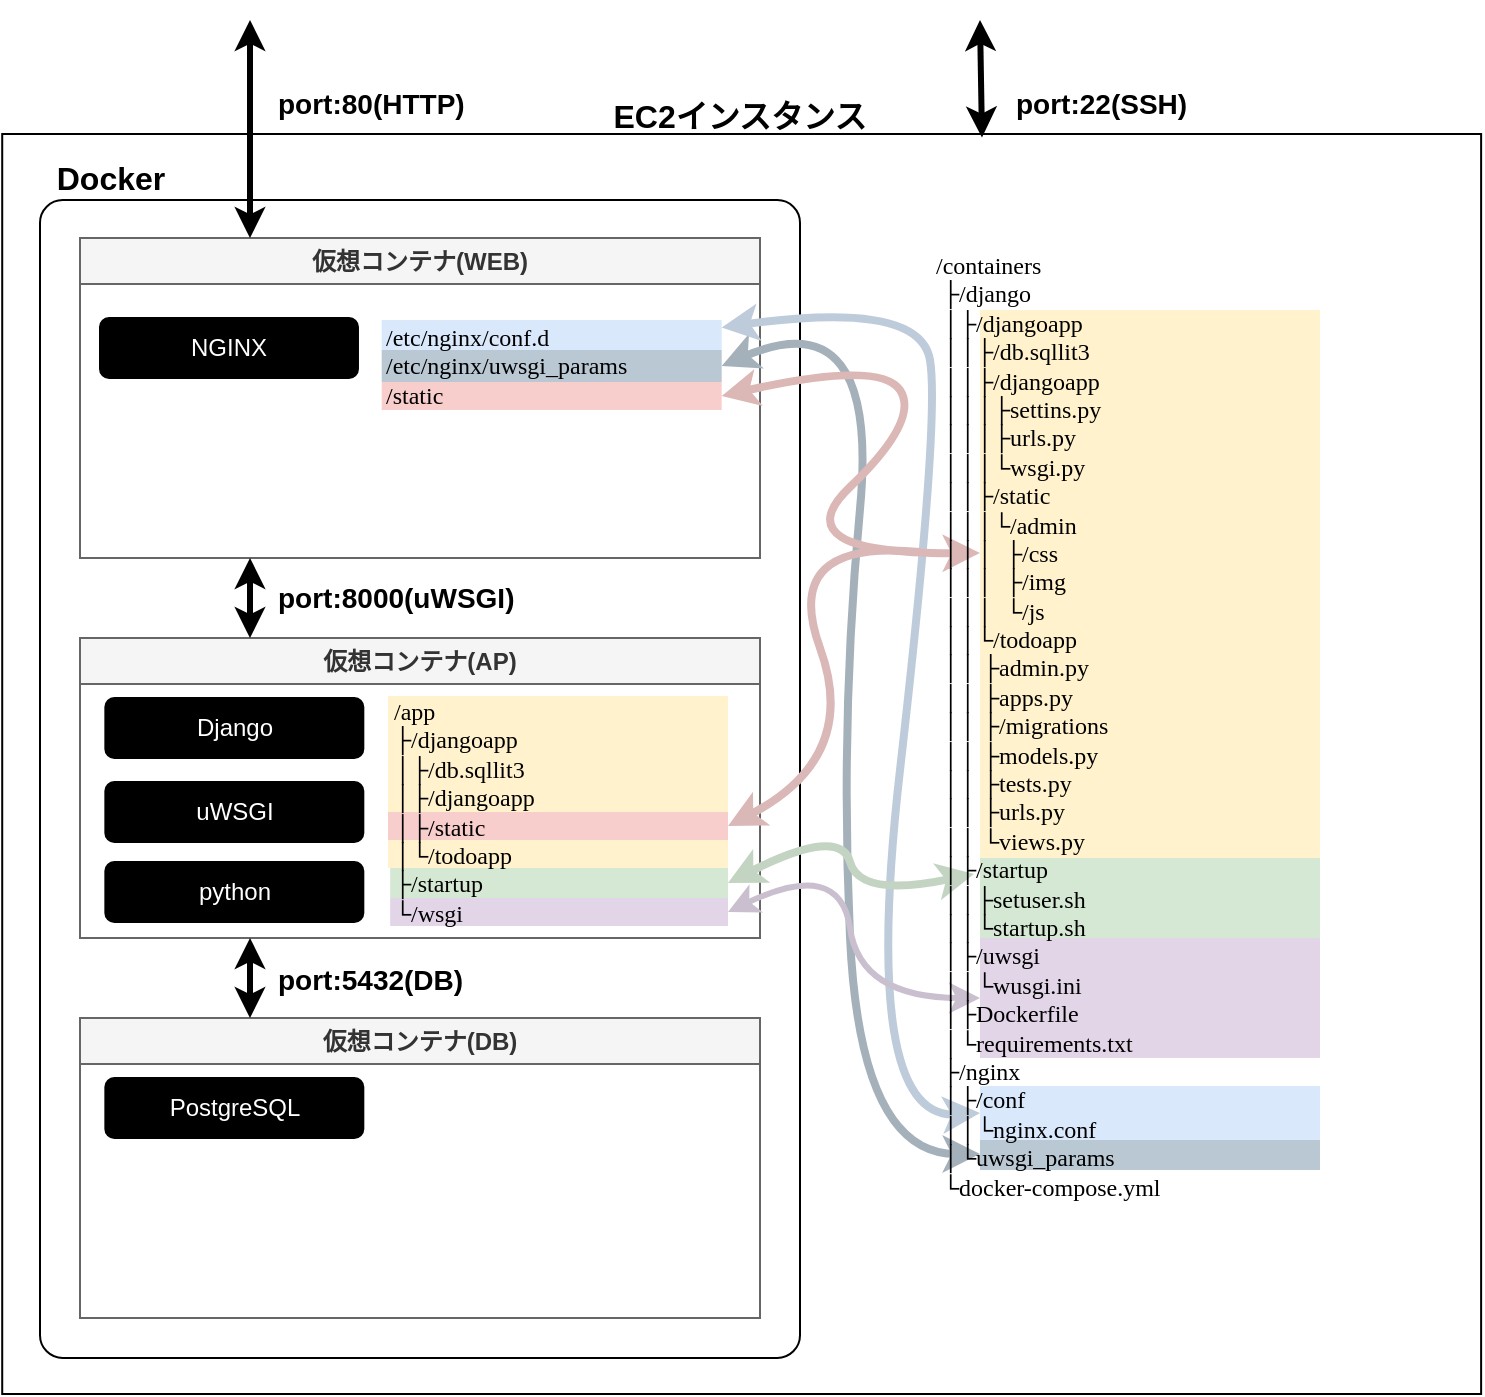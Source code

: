 <mxfile version="22.1.5" type="github">
  <diagram name="ページ1" id="ntLUQj3zXpR2GrfyCho_">
    <mxGraphModel dx="2026" dy="1192" grid="1" gridSize="10" guides="1" tooltips="1" connect="1" arrows="1" fold="1" page="1" pageScale="1" pageWidth="827" pageHeight="1169" math="0" shadow="0">
      <root>
        <mxCell id="0" />
        <mxCell id="1" parent="0" />
        <mxCell id="PO0unFIX-wsbpKIqG6Li-25" value="" style="rounded=0;whiteSpace=wrap;html=1;" parent="1" vertex="1">
          <mxGeometry x="51.11" y="417" width="739.45" height="630" as="geometry" />
        </mxCell>
        <mxCell id="PO0unFIX-wsbpKIqG6Li-26" value="" style="rounded=1;whiteSpace=wrap;html=1;arcSize=3;fillColor=none;" parent="1" vertex="1">
          <mxGeometry x="70" y="450" width="380" height="579" as="geometry" />
        </mxCell>
        <mxCell id="PO0unFIX-wsbpKIqG6Li-27" value="" style="group" parent="1" vertex="1" connectable="0">
          <mxGeometry x="244" y="698" width="170" height="115" as="geometry" />
        </mxCell>
        <mxCell id="PO0unFIX-wsbpKIqG6Li-28" value="" style="rounded=0;whiteSpace=wrap;html=1;labelBackgroundColor=#CCE5FF;noLabel=1;fillColor=#d5e8d4;strokeColor=none;" parent="PO0unFIX-wsbpKIqG6Li-27" vertex="1">
          <mxGeometry x="1.091" y="86" width="168.909" height="15" as="geometry" />
        </mxCell>
        <mxCell id="PO0unFIX-wsbpKIqG6Li-29" value="" style="rounded=0;whiteSpace=wrap;html=1;labelBackgroundColor=#CCE5FF;noLabel=1;fillColor=#e1d5e7;strokeColor=none;" parent="PO0unFIX-wsbpKIqG6Li-27" vertex="1">
          <mxGeometry x="1.091" y="101" width="168.909" height="14" as="geometry" />
        </mxCell>
        <mxCell id="PO0unFIX-wsbpKIqG6Li-30" value="" style="rounded=0;whiteSpace=wrap;html=1;labelBackgroundColor=#CCE5FF;noLabel=1;fillColor=#fff2cc;strokeColor=none;" parent="PO0unFIX-wsbpKIqG6Li-27" vertex="1">
          <mxGeometry width="170.0" height="86" as="geometry" />
        </mxCell>
        <mxCell id="PO0unFIX-wsbpKIqG6Li-31" value="" style="rounded=0;whiteSpace=wrap;html=1;labelBackgroundColor=#CCE5FF;noLabel=1;fillColor=#f8cecc;strokeColor=none;" parent="1" vertex="1">
          <mxGeometry x="244" y="756" width="170" height="14" as="geometry" />
        </mxCell>
        <mxCell id="PO0unFIX-wsbpKIqG6Li-32" value="" style="rounded=0;whiteSpace=wrap;html=1;labelBackgroundColor=#CCE5FF;noLabel=1;fillColor=#f8cecc;strokeColor=none;" parent="1" vertex="1">
          <mxGeometry x="240.84" y="541" width="170" height="14" as="geometry" />
        </mxCell>
        <mxCell id="PO0unFIX-wsbpKIqG6Li-33" value="" style="rounded=0;whiteSpace=wrap;html=1;labelBackgroundColor=#CCE5FF;noLabel=1;fillColor=#dae8fc;strokeColor=none;" parent="1" vertex="1">
          <mxGeometry x="240.84" y="510" width="170" height="15" as="geometry" />
        </mxCell>
        <mxCell id="PO0unFIX-wsbpKIqG6Li-34" value="" style="rounded=0;whiteSpace=wrap;html=1;labelBackgroundColor=#CCE5FF;noLabel=1;fillColor=#bac8d3;strokeColor=none;" parent="1" vertex="1">
          <mxGeometry x="240.84" y="525" width="170" height="16" as="geometry" />
        </mxCell>
        <mxCell id="PO0unFIX-wsbpKIqG6Li-35" value="" style="rounded=0;whiteSpace=wrap;html=1;labelBackgroundColor=#CCE5FF;noLabel=1;fillColor=#d5e8d4;strokeColor=none;" parent="1" vertex="1">
          <mxGeometry x="540" y="779" width="170" height="40" as="geometry" />
        </mxCell>
        <mxCell id="PO0unFIX-wsbpKIqG6Li-36" value="" style="rounded=0;whiteSpace=wrap;html=1;labelBackgroundColor=#CCE5FF;noLabel=1;fillColor=#f8cecc;strokeColor=none;" parent="1" vertex="1">
          <mxGeometry x="540" y="589" width="146" height="75" as="geometry" />
        </mxCell>
        <mxCell id="PO0unFIX-wsbpKIqG6Li-37" value="仮想コンテナ(WEB)" style="swimlane;whiteSpace=wrap;html=1;fillColor=#f5f5f5;fontColor=#333333;strokeColor=#666666;" parent="1" vertex="1">
          <mxGeometry x="90" y="469" width="340" height="160" as="geometry" />
        </mxCell>
        <mxCell id="PO0unFIX-wsbpKIqG6Li-38" value="Django" style="rounded=1;whiteSpace=wrap;html=1;fontColor=#FFFFFF;strokeColor=#000000;fillColor=#000000;" parent="PO0unFIX-wsbpKIqG6Li-37" vertex="1">
          <mxGeometry x="12.676" y="230" width="128.984" height="30" as="geometry" />
        </mxCell>
        <mxCell id="PO0unFIX-wsbpKIqG6Li-39" value="NGINX" style="rounded=1;whiteSpace=wrap;html=1;fillColor=#000000;fontColor=#FFFFFF;" parent="PO0unFIX-wsbpKIqG6Li-37" vertex="1">
          <mxGeometry x="10.0" y="40" width="128.984" height="30" as="geometry" />
        </mxCell>
        <mxCell id="PO0unFIX-wsbpKIqG6Li-40" value="uWSGI" style="rounded=1;whiteSpace=wrap;html=1;fillColor=#000000;fontColor=#FFFFFF;" parent="PO0unFIX-wsbpKIqG6Li-37" vertex="1">
          <mxGeometry x="12.676" y="272" width="128.984" height="30" as="geometry" />
        </mxCell>
        <mxCell id="PO0unFIX-wsbpKIqG6Li-41" value="python" style="rounded=1;whiteSpace=wrap;html=1;fillColor=#000000;fontColor=#FFFFFF;" parent="PO0unFIX-wsbpKIqG6Li-37" vertex="1">
          <mxGeometry x="12.676" y="312" width="128.984" height="30" as="geometry" />
        </mxCell>
        <mxCell id="PO0unFIX-wsbpKIqG6Li-42" value="PostgreSQL" style="rounded=1;whiteSpace=wrap;html=1;fillColor=#000000;fontColor=#FFFFFF;" parent="PO0unFIX-wsbpKIqG6Li-37" vertex="1">
          <mxGeometry x="12.676" y="420" width="128.984" height="30" as="geometry" />
        </mxCell>
        <mxCell id="PO0unFIX-wsbpKIqG6Li-43" value="仮想コンテナ(AP)" style="swimlane;whiteSpace=wrap;html=1;fillColor=#f5f5f5;fontColor=#333333;strokeColor=#666666;" parent="1" vertex="1">
          <mxGeometry x="90" y="669" width="340" height="150" as="geometry" />
        </mxCell>
        <mxCell id="PO0unFIX-wsbpKIqG6Li-44" value="仮想コンテナ(DB)" style="swimlane;whiteSpace=wrap;html=1;fillColor=#f5f5f5;fontColor=#333333;strokeColor=#666666;" parent="1" vertex="1">
          <mxGeometry x="90" y="859" width="340" height="150" as="geometry" />
        </mxCell>
        <mxCell id="PO0unFIX-wsbpKIqG6Li-45" value="Docker" style="text;html=1;strokeColor=none;fillColor=none;align=center;verticalAlign=middle;whiteSpace=wrap;rounded=0;fontStyle=1;fontSize=16;" parent="1" vertex="1">
          <mxGeometry x="71.11" y="424" width="68.89" height="30" as="geometry" />
        </mxCell>
        <mxCell id="PO0unFIX-wsbpKIqG6Li-46" value="EC2インスタンス" style="text;html=1;strokeColor=none;fillColor=none;align=center;verticalAlign=middle;whiteSpace=wrap;rounded=0;fontStyle=1;fontColor=#000000;fontSize=16;" parent="1" vertex="1">
          <mxGeometry x="353.33" y="393" width="134.45" height="30" as="geometry" />
        </mxCell>
        <mxCell id="PO0unFIX-wsbpKIqG6Li-47" value="" style="endArrow=classic;startArrow=classic;html=1;rounded=0;entryX=0.25;entryY=1;entryDx=0;entryDy=0;exitX=0.25;exitY=0;exitDx=0;exitDy=0;strokeWidth=3;" parent="1" source="PO0unFIX-wsbpKIqG6Li-43" target="PO0unFIX-wsbpKIqG6Li-37" edge="1">
          <mxGeometry width="50" height="50" relative="1" as="geometry">
            <mxPoint x="380" y="729" as="sourcePoint" />
            <mxPoint x="430" y="679" as="targetPoint" />
          </mxGeometry>
        </mxCell>
        <mxCell id="PO0unFIX-wsbpKIqG6Li-48" value="" style="endArrow=classic;startArrow=classic;html=1;rounded=0;entryX=0.25;entryY=1;entryDx=0;entryDy=0;exitX=0.25;exitY=0;exitDx=0;exitDy=0;strokeWidth=3;" parent="1" source="PO0unFIX-wsbpKIqG6Li-44" target="PO0unFIX-wsbpKIqG6Li-43" edge="1">
          <mxGeometry width="50" height="50" relative="1" as="geometry">
            <mxPoint x="234" y="888" as="sourcePoint" />
            <mxPoint x="234" y="848" as="targetPoint" />
          </mxGeometry>
        </mxCell>
        <mxCell id="PO0unFIX-wsbpKIqG6Li-49" value="" style="endArrow=classic;startArrow=classic;html=1;rounded=0;exitX=0.25;exitY=0;exitDx=0;exitDy=0;strokeWidth=3;" parent="1" source="PO0unFIX-wsbpKIqG6Li-37" edge="1">
          <mxGeometry width="50" height="50" relative="1" as="geometry">
            <mxPoint x="380" y="620" as="sourcePoint" />
            <mxPoint x="175" y="360" as="targetPoint" />
          </mxGeometry>
        </mxCell>
        <mxCell id="PO0unFIX-wsbpKIqG6Li-50" value="port:80(HTTP)" style="text;html=1;strokeColor=none;fillColor=none;align=left;verticalAlign=middle;whiteSpace=wrap;rounded=0;fontSize=14;fontStyle=1" parent="1" vertex="1">
          <mxGeometry x="187" y="387" width="113" height="30" as="geometry" />
        </mxCell>
        <mxCell id="PO0unFIX-wsbpKIqG6Li-51" value="port:8000(uWSGI)" style="text;html=1;strokeColor=none;fillColor=none;align=left;verticalAlign=middle;whiteSpace=wrap;rounded=0;fontSize=14;fontStyle=1" parent="1" vertex="1">
          <mxGeometry x="187" y="634" width="133" height="30" as="geometry" />
        </mxCell>
        <mxCell id="PO0unFIX-wsbpKIqG6Li-52" value="port:5432(DB)" style="text;html=1;strokeColor=none;fillColor=none;align=left;verticalAlign=middle;whiteSpace=wrap;rounded=0;fontSize=14;fontStyle=1" parent="1" vertex="1">
          <mxGeometry x="187" y="825" width="103" height="30" as="geometry" />
        </mxCell>
        <mxCell id="PO0unFIX-wsbpKIqG6Li-53" value="&lt;div&gt;&lt;span style=&quot;background-color: initial;&quot;&gt;/etc/nginx/conf.d&lt;/span&gt;&lt;br&gt;&lt;/div&gt;&lt;div&gt;/etc/nginx/uwsgi_params&lt;/div&gt;&lt;div&gt;/static&lt;/div&gt;" style="text;html=1;strokeColor=none;fillColor=none;align=left;verticalAlign=top;whiteSpace=wrap;rounded=0;fontFamily=Lucida Console;" parent="1" vertex="1">
          <mxGeometry x="240.84" y="505" width="160" height="55" as="geometry" />
        </mxCell>
        <mxCell id="PO0unFIX-wsbpKIqG6Li-54" value="&lt;div&gt;&lt;span style=&quot;background-color: initial;&quot;&gt;/app&lt;/span&gt;&lt;br&gt;&lt;/div&gt;├/djangoapp&lt;br&gt;│├/db.sqllit3&lt;br&gt;│├/djangoapp&lt;br style=&quot;border-color: var(--border-color);&quot;&gt;│├/static&lt;br&gt;│└/todoapp&lt;br&gt;&lt;span style=&quot;background-color: initial;&quot;&gt;├/startup&lt;/span&gt;&lt;br&gt;└&lt;span style=&quot;background-color: initial;&quot;&gt;/wsgi&lt;/span&gt;&lt;br&gt;&lt;div&gt;&lt;br&gt;&lt;/div&gt;" style="text;html=1;strokeColor=none;fillColor=none;align=left;verticalAlign=top;whiteSpace=wrap;rounded=0;fontFamily=Lucida Console;" parent="1" vertex="1">
          <mxGeometry x="244.84" y="692" width="130" height="140" as="geometry" />
        </mxCell>
        <mxCell id="PO0unFIX-wsbpKIqG6Li-55" value="" style="curved=1;endArrow=classic;html=1;rounded=0;exitX=0;exitY=0.5;exitDx=0;exitDy=0;entryX=1;entryY=0.5;entryDx=0;entryDy=0;strokeColor=#A5B1BA;strokeWidth=4;startArrow=classic;startFill=1;" parent="1" source="PO0unFIX-wsbpKIqG6Li-62" target="PO0unFIX-wsbpKIqG6Li-34" edge="1">
          <mxGeometry width="50" height="50" relative="1" as="geometry">
            <mxPoint x="504" y="927" as="sourcePoint" />
            <mxPoint x="440" y="497" as="targetPoint" />
            <Array as="points">
              <mxPoint x="480" y="927" />
              <mxPoint x="470" y="710" />
              <mxPoint x="490" y="499" />
            </Array>
          </mxGeometry>
        </mxCell>
        <mxCell id="PO0unFIX-wsbpKIqG6Li-56" value="" style="curved=1;endArrow=classic;html=1;rounded=0;exitX=0;exitY=0.5;exitDx=0;exitDy=0;entryX=1;entryY=0.25;entryDx=0;entryDy=0;strokeColor=#BECBDB;strokeWidth=4;startArrow=classic;startFill=1;" parent="1" source="PO0unFIX-wsbpKIqG6Li-64" target="PO0unFIX-wsbpKIqG6Li-33" edge="1">
          <mxGeometry width="50" height="50" relative="1" as="geometry">
            <mxPoint x="350" y="619" as="sourcePoint" />
            <mxPoint x="400" y="569" as="targetPoint" />
            <Array as="points">
              <mxPoint x="480" y="910" />
              <mxPoint x="520" y="560" />
              <mxPoint x="510" y="500" />
            </Array>
          </mxGeometry>
        </mxCell>
        <mxCell id="PO0unFIX-wsbpKIqG6Li-57" value="" style="curved=1;endArrow=classic;html=1;rounded=0;exitX=0;exitY=0.5;exitDx=0;exitDy=0;entryX=1;entryY=0.5;entryDx=0;entryDy=0;strokeColor=#DBB8B6;strokeWidth=4;startArrow=classic;startFill=1;" parent="1" source="PO0unFIX-wsbpKIqG6Li-36" target="PO0unFIX-wsbpKIqG6Li-32" edge="1">
          <mxGeometry width="50" height="50" relative="1" as="geometry">
            <mxPoint x="350" y="619" as="sourcePoint" />
            <mxPoint x="400" y="569" as="targetPoint" />
            <Array as="points">
              <mxPoint x="440" y="627" />
              <mxPoint x="510" y="560" />
              <mxPoint x="490" y="530" />
            </Array>
          </mxGeometry>
        </mxCell>
        <mxCell id="PO0unFIX-wsbpKIqG6Li-58" value="" style="curved=1;endArrow=classic;html=1;rounded=0;entryX=1;entryY=0.5;entryDx=0;entryDy=0;strokeColor=#dab8b7;strokeWidth=4;" parent="1" target="PO0unFIX-wsbpKIqG6Li-31" edge="1">
          <mxGeometry width="50" height="50" relative="1" as="geometry">
            <mxPoint x="510" y="626" as="sourcePoint" />
            <mxPoint x="400" y="569" as="targetPoint" />
            <Array as="points">
              <mxPoint x="440" y="619" />
              <mxPoint x="480" y="729" />
            </Array>
          </mxGeometry>
        </mxCell>
        <mxCell id="PO0unFIX-wsbpKIqG6Li-59" value="" style="curved=1;endArrow=classic;html=1;rounded=0;entryX=1;entryY=0.5;entryDx=0;entryDy=0;strokeColor=#C3D4C2;strokeWidth=4;startArrow=classic;startFill=1;" parent="1" target="PO0unFIX-wsbpKIqG6Li-28" edge="1">
          <mxGeometry width="50" height="50" relative="1" as="geometry">
            <mxPoint x="537" y="787" as="sourcePoint" />
            <mxPoint x="400" y="569" as="targetPoint" />
            <Array as="points">
              <mxPoint x="480" y="799" />
              <mxPoint x="470" y="763" />
            </Array>
          </mxGeometry>
        </mxCell>
        <mxCell id="PO0unFIX-wsbpKIqG6Li-60" value="" style="curved=1;endArrow=classic;html=1;rounded=0;exitX=0;exitY=0.5;exitDx=0;exitDy=0;entryX=1;entryY=0.5;entryDx=0;entryDy=0;strokeColor=#CABFCF;strokeWidth=3;startArrow=classic;startFill=1;endFill=1;" parent="1" source="PO0unFIX-wsbpKIqG6Li-65" target="PO0unFIX-wsbpKIqG6Li-29" edge="1">
          <mxGeometry width="50" height="50" relative="1" as="geometry">
            <mxPoint x="350" y="619" as="sourcePoint" />
            <mxPoint x="400" y="569" as="targetPoint" />
            <Array as="points">
              <mxPoint x="480" y="849" />
              <mxPoint x="470" y="779" />
            </Array>
          </mxGeometry>
        </mxCell>
        <mxCell id="PO0unFIX-wsbpKIqG6Li-61" value="" style="group" parent="1" vertex="1" connectable="0">
          <mxGeometry x="540" y="505" width="170" height="430" as="geometry" />
        </mxCell>
        <mxCell id="PO0unFIX-wsbpKIqG6Li-62" value="" style="rounded=0;whiteSpace=wrap;html=1;labelBackgroundColor=#CCE5FF;noLabel=1;fillColor=#bac8d3;strokeColor=none;" parent="PO0unFIX-wsbpKIqG6Li-61" vertex="1">
          <mxGeometry y="414" width="170" height="16" as="geometry" />
        </mxCell>
        <mxCell id="PO0unFIX-wsbpKIqG6Li-63" value="" style="rounded=0;whiteSpace=wrap;html=1;labelBackgroundColor=#CCE5FF;noLabel=1;fillColor=#fff2cc;strokeColor=none;" parent="PO0unFIX-wsbpKIqG6Li-61" vertex="1">
          <mxGeometry width="170" height="274" as="geometry" />
        </mxCell>
        <mxCell id="PO0unFIX-wsbpKIqG6Li-64" value="" style="rounded=0;whiteSpace=wrap;html=1;labelBackgroundColor=#CCE5FF;noLabel=1;fillColor=#dae8fc;strokeColor=none;" parent="PO0unFIX-wsbpKIqG6Li-61" vertex="1">
          <mxGeometry y="388" width="170" height="27" as="geometry" />
        </mxCell>
        <mxCell id="PO0unFIX-wsbpKIqG6Li-65" value="" style="rounded=0;whiteSpace=wrap;html=1;labelBackgroundColor=#CCE5FF;noLabel=1;fillColor=#e1d5e7;strokeColor=none;" parent="PO0unFIX-wsbpKIqG6Li-61" vertex="1">
          <mxGeometry y="314" width="170" height="60" as="geometry" />
        </mxCell>
        <mxCell id="PO0unFIX-wsbpKIqG6Li-66" value="&lt;div&gt;/containers&lt;/div&gt;&lt;div&gt;&amp;nbsp;├/django&lt;/div&gt;&amp;nbsp;│├/djangoapp&lt;br&gt;&amp;nbsp;││├/db.sqllit3&lt;br&gt;&amp;nbsp;││├/djangoapp&lt;br style=&quot;border-color: var(--border-color);&quot;&gt;&amp;nbsp;│││├settins.py&lt;br style=&quot;border-color: var(--border-color);&quot;&gt;&amp;nbsp;│││├urls.py&lt;br style=&quot;border-color: var(--border-color);&quot;&gt;&amp;nbsp;│││└wsgi.py&lt;br&gt;&amp;nbsp;││├/static&lt;br&gt;&amp;nbsp;│││└/admin&lt;br style=&quot;border-color: var(--border-color);&quot;&gt;&amp;nbsp;│││&amp;nbsp; ├/css&lt;br style=&quot;border-color: var(--border-color);&quot;&gt;&amp;nbsp;│││&amp;nbsp; ├/img&lt;br style=&quot;border-color: var(--border-color);&quot;&gt;&amp;nbsp;│││&amp;nbsp; └/js&lt;br&gt;&amp;nbsp;││└/todoapp&lt;br&gt;&amp;nbsp;││ ├admin.py&lt;br&gt;&amp;nbsp;││ ├apps.py&lt;br&gt;&amp;nbsp;││ ├/migrations&lt;br&gt;&amp;nbsp;││ ├models.py&lt;br&gt;&amp;nbsp;││ ├tests.py&lt;br style=&quot;border-color: var(--border-color);&quot;&gt;&amp;nbsp;││ ├urls.py&lt;br style=&quot;border-color: var(--border-color);&quot;&gt;&amp;nbsp;││ └views.py&lt;br&gt;&lt;div&gt;&amp;nbsp;│├/startup&lt;/div&gt;&lt;div&gt;&amp;nbsp;││├setuser.sh&lt;/div&gt;&lt;div&gt;&amp;nbsp;││└startup.sh&lt;/div&gt;&lt;div&gt;&amp;nbsp;│├/uwsgi&lt;/div&gt;&lt;div&gt;&amp;nbsp;││└wusgi.ini&lt;/div&gt;&lt;div&gt;&amp;nbsp;│├Dockerfile&lt;/div&gt;&lt;div&gt;&amp;nbsp;│└requirements.txt&lt;/div&gt;&lt;div&gt;&amp;nbsp;├/nginx&lt;/div&gt;&lt;div&gt;&amp;nbsp;│├/conf&lt;/div&gt;&lt;div&gt;&amp;nbsp;││└nginx.conf&lt;/div&gt;&lt;div&gt;&lt;span style=&quot;background-color: initial;&quot;&gt;&amp;nbsp;│└uwsgi_params&lt;/span&gt;&lt;/div&gt;&lt;div&gt;&amp;nbsp;└docker-compose.yml&lt;/div&gt;" style="text;html=1;strokeColor=none;fillColor=none;align=left;verticalAlign=top;whiteSpace=wrap;rounded=0;fontFamily=Lucida Console;" parent="1" vertex="1">
          <mxGeometry x="516" y="469" width="200" height="491" as="geometry" />
        </mxCell>
        <mxCell id="PO0unFIX-wsbpKIqG6Li-67" value="" style="endArrow=classic;startArrow=classic;html=1;rounded=0;exitX=0.663;exitY=-0.002;exitDx=0;exitDy=0;exitPerimeter=0;strokeWidth=3;" parent="1" edge="1">
          <mxGeometry width="50" height="50" relative="1" as="geometry">
            <mxPoint x="540.994" y="418.74" as="sourcePoint" />
            <mxPoint x="540" y="360" as="targetPoint" />
          </mxGeometry>
        </mxCell>
        <mxCell id="PO0unFIX-wsbpKIqG6Li-68" value="port:22(SSH)" style="text;html=1;strokeColor=none;fillColor=none;align=left;verticalAlign=middle;whiteSpace=wrap;rounded=0;fontSize=14;fontStyle=1" parent="1" vertex="1">
          <mxGeometry x="556" y="387" width="104" height="30" as="geometry" />
        </mxCell>
      </root>
    </mxGraphModel>
  </diagram>
</mxfile>
